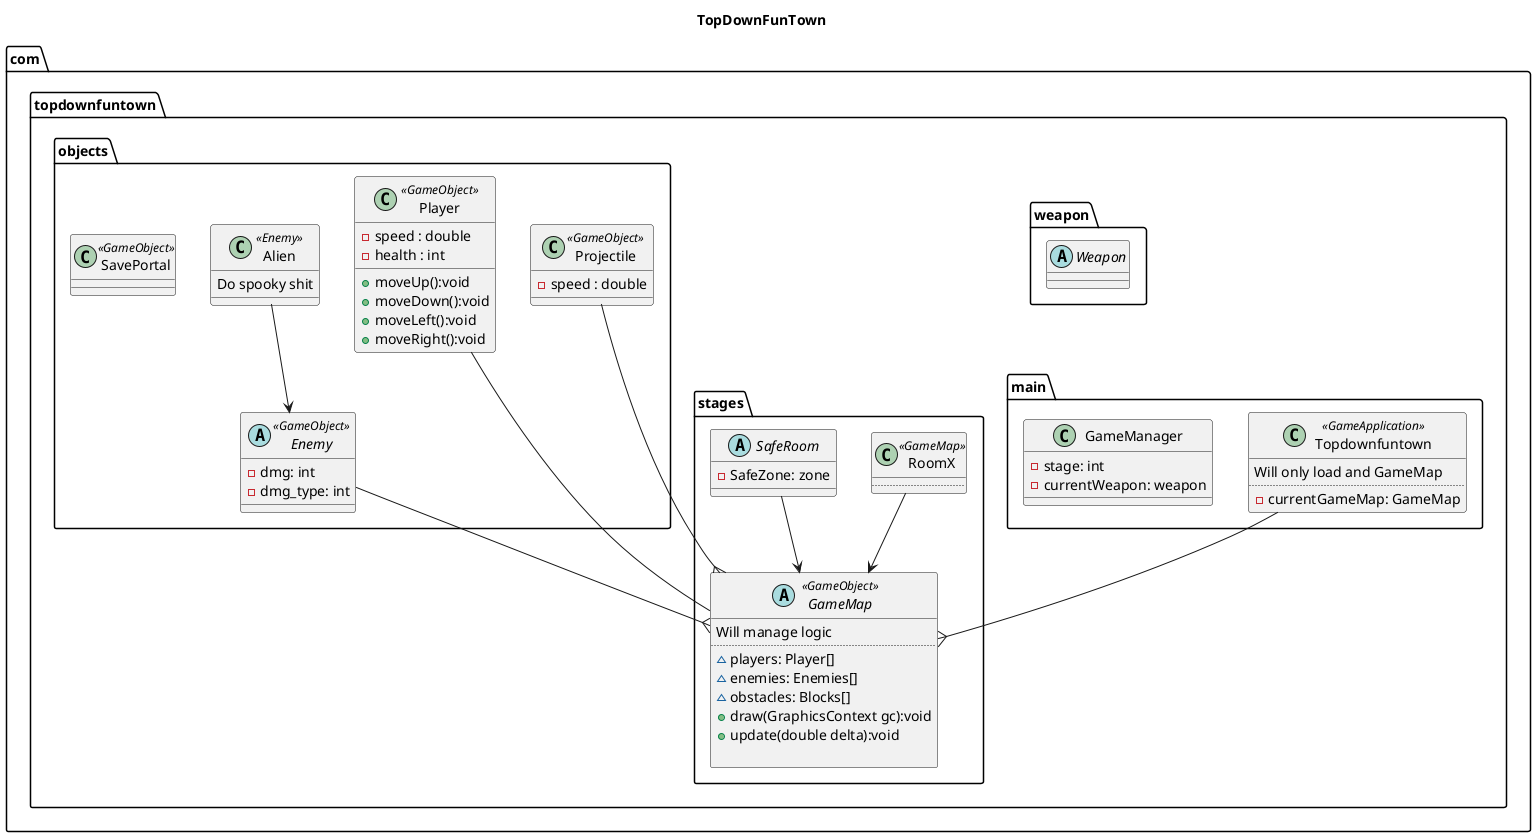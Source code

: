 @startuml

title TopDownFunTown

package com.topdownfuntown{

package main{
    class Topdownfuntown <<GameApplication>>{
    Will only load and GameMap
    ..
        -currentGameMap: GameMap
    }

    class GameManager{
        -stage: int
        -currentWeapon: weapon

    }
}

package weapon{
    abstract class Weapon{

    }
}

package stages{
    abstract class GameMap <<GameObject>>{
        Will manage logic
        ..
        ~players: Player[]
        ~enemies: Enemies[]
        ~obstacles: Blocks[]
        +draw(GraphicsContext gc):void
        +update(double delta):void

    }

    class RoomX <<GameMap>>{
        ..
    }

    abstract class SafeRoom{
        -SafeZone: zone
    }
}

package objects{
    class Player <<GameObject>>{
        -speed : double
        -health : int
        +moveUp():void
        +moveDown():void
        +moveLeft():void
        +moveRight():void
    }

    abstract class Enemy <<GameObject>>{
        -dmg: int
        -dmg_type: int
    }

    class Alien <<Enemy>>{
        Do spooky shit

    }

    class Projectile <<GameObject>> {
        -speed : double
    }

    class SavePortal<<GameObject>>{

    }
}

}

'' assoc
SafeRoom --> GameMap
RoomX --> GameMap
Alien --> Enemy
Player -RIGHT- GameMap
Enemy --{ GameMap
Projectile --{ GameMap
Topdownfuntown -DOWN-{ GameMap


@enduml
